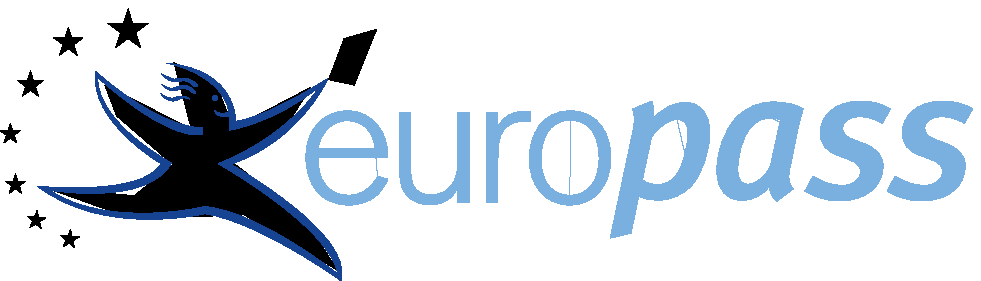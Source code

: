 beginfig(1);
% linecap := butt;
% linejoin := mitered;

%drawoptions (withcolor (0.976471,0.654902,0.050980));
%drawoptions (withcolor (250/255,180/255,0/255));

%drawoptions (withcolor (1.000000,0.949020,0.000000));
%drawoptions (withcolor (255/255,233/255,0/255));

% star 1
%fill (24.398399,16.234400)--(21.835899,16.484400)--(23.781300,14.722700)--(22.722700,12.332000)--(24.937500,13.648400)--(26.859400,11.929700)--(26.292999,14.476600)--(28.519501,15.835900)--(25.941401,16.085899)--(25.414101,18.570299)--cycle;
%fill (24.398399,16.234400)--(21.835899,16.484400)--(23.781300,14.722700)--(22.722700,12.332000)--(24.937500,13.648400)--(26.859400,11.929700)--(26.292999,14.476600)--(28.519501,15.835900)--(25.941401,16.085899)--(25.414101,18.570299)--cycle withshademethod "linear" withshadevector (0,1) withshadecolors ((1.000000,0.949020,0.000000),(0.976471,0.654902,0.050980));
fill (24.398399,16.234400)--(21.835899,16.484400)--(23.781300,14.722700)--(22.722700,12.332000)--(24.937500,13.648400)--(26.859400,11.929700)--(26.292999,14.476600)--(28.519501,15.835900)--(25.941401,16.085899)--(25.414101,18.570299)--cycle withshademethod "linear" withshadevector (0,1) withshadecolors ((255/255,233/255,0/255),(250/255,180/255,0/255));

% star 2
%fill (12.371100,23.089800)--(9.804690,23.343800)--(11.753900,21.582001)--(10.691400,19.187500)--(12.910200,20.511700)--(14.828100,18.789101)--(14.269500,21.335899)--(16.496099,22.691401)--(13.914100,22.941401)--(13.382800,25.421900)--cycle;
%fill (12.371100,23.089800)--(9.804690,23.343800)--(11.753900,21.582001)--(10.691400,19.187500)--(12.910200,20.511700)--(14.828100,18.789101)--(14.269500,21.335899)--(16.496099,22.691401)--(13.914100,22.941401)--(13.382800,25.421900)--cycle withshademethod "linear" withshadevector (0,1) withshadecolors ((1.000000,0.949020,0.000000),(0.976471,0.654902,0.050980));
fill (12.371100,23.089800)--(9.804690,23.343800)--(11.753900,21.582001)--(10.691400,19.187500)--(12.910200,20.511700)--(14.828100,18.789101)--(14.269500,21.335899)--(16.496099,22.691401)--(13.914100,22.941401)--(13.382800,25.421900)--cycle withshademethod "linear" withshadevector (0,1) withshadecolors ((255/255,233/255,0/255),(250/255,180/255,0/255));

% star 3
%fill (4.703130,35.949200)--(1.859380,35.949200)--(4.171880,34.230499)--(3.277340,31.503901)--(5.558590,33.183601)--(7.847660,31.503901)--(6.957030,34.230499)--(9.246090,35.949200)--(6.398440,35.949200)--(5.558590,38.613300)--cycle;
%fill (4.703130,35.949200)--(1.859380,35.949200)--(4.171880,34.230499)--(3.277340,31.503901)--(5.558590,33.183601)--(7.847660,31.503901)--(6.957030,34.230499)--(9.246090,35.949200)--(6.398440,35.949200)--(5.558590,38.613300)--cycle withshademethod "linear" withshadevector (0,1) withshadecolors ((1.000000,0.949020,0.000000),(0.976471,0.654902,0.050980));
fill (4.703130,35.949200)--(1.859380,35.949200)--(4.171880,34.230499)--(3.277340,31.503901)--(5.558590,33.183601)--(7.847660,31.503901)--(6.957030,34.230499)--(9.246090,35.949200)--(6.398440,35.949200)--(5.558590,38.613300)--cycle withshademethod "linear" withshadevector (0,1) withshadecolors ((255/255,233/255,0/255),(250/255,180/255,0/255));

% star 4
%fill (2.839840,54.164101)--(0.000000,54.164101)--(2.320310,52.441399)--(1.414060,49.714802)--(3.707030,51.398399)--(5.988280,49.714802)--(5.093750,52.441399)--(7.394530,54.164101)--(4.539060,54.164101)--(3.707030,56.832001)--cycle;
%fill (2.839840,54.164101)--(0.000000,54.164101)--(2.320310,52.441399)--(1.414060,49.714802)--(3.707030,51.398399)--(5.988280,49.714802)--(5.093750,52.441399)--(7.394530,54.164101)--(4.539060,54.164101)--(3.707030,56.832001)--cycle withshademethod "linear" withshadevector (0,1) withshadecolors ((1.000000,0.949020,0.000000),(0.976471,0.654902,0.050980));
fill (2.839840,54.164101)--(0.000000,54.164101)--(2.320310,52.441399)--(1.414060,49.714802)--(3.707030,51.398399)--(5.988280,49.714802)--(5.093750,52.441399)--(7.394530,54.164101)--(4.539060,54.164101)--(3.707030,56.832001)--cycle withshademethod "linear" withshadevector (0,1) withshadecolors ((255/255,233/255,0/255),(250/255,180/255,0/255));

% star 5
%fill (9.863280,72.210899)--(6.242190,72.210899)--(9.195310,70.015602)--(8.050780,66.535202)--(10.960900,68.679703)--(13.867200,66.535202)--(12.742200,70.015602)--(15.664100,72.210899)--(12.035200,72.210899)--(10.960900,75.605499)--cycle;
%fill (9.863280,72.210899)--(6.242190,72.210899)--(9.195310,70.015602)--(8.050780,66.535202)--(10.960900,68.679703)--(13.867200,66.535202)--(12.742200,70.015602)--(15.664100,72.210899)--(12.035200,72.210899)--(10.960900,75.605499)--cycle withshademethod "linear" withshadevector (0,1) withshadecolors ((1.000000,0.949020,0.000000),(0.976471,0.654902,0.050980));
fill (9.863280,72.210899)--(6.242190,72.210899)--(9.195310,70.015602)--(8.050780,66.535202)--(10.960900,68.679703)--(13.867200,66.535202)--(12.742200,70.015602)--(15.664100,72.210899)--(12.035200,72.210899)--(10.960900,75.605499)--cycle withshademethod "linear" withshadevector (0,1) withshadecolors ((255/255,233/255,0/255),(250/255,180/255,0/255));

% star 6
%fill (23.398399,87.488297)--(19.417999,87.488297)--(22.664101,85.074203)--(21.394501,81.242203)--(24.609400,83.601601)--(27.816401,81.242203)--(26.562500,85.074203)--(29.792999,87.488297)--(25.792999,87.488297)--(24.609400,91.230499)--cycle;
%fill (23.398399,87.488297)--(19.417999,87.488297)--(22.664101,85.074203)--(21.394501,81.242203)--(24.609400,83.601601)--(27.816401,81.242203)--(26.562500,85.074203)--(29.792999,87.488297)--(25.792999,87.488297)--(24.609400,91.230499)--cycle withshademethod "linear" withshadevector (0,1) withshadecolors ((1.000000,0.949020,0.000000),(0.976471,0.654902,0.050980));
fill (23.398399,87.488297)--(19.417999,87.488297)--(22.664101,85.074203)--(21.394501,81.242203)--(24.609400,83.601601)--(27.816401,81.242203)--(26.562500,85.074203)--(29.792999,87.488297)--(25.792999,87.488297)--(24.609400,91.230499)--cycle withshademethod "linear" withshadevector (0,1) withshadecolors ((255/255,233/255,0/255),(250/255,180/255,0/255));

% star 7
%fill (44.417999,92.777298)--(38.851601,92.777298)--(43.386700,89.398399)--(41.625000,84.042999)--(46.105499,87.343803)--(50.589802,84.042999)--(48.843800,89.398399)--(53.343800,92.777298)--(47.757801,92.777298)--(46.105499,98.000000)--cycle;
%fill (44.417999,92.777298)--(38.851601,92.777298)--(43.386700,89.398399)--(41.625000,84.042999)--(46.105499,87.343803)--(50.589802,84.042999)--(48.843800,89.398399)--(53.343800,92.777298)--(47.757801,92.777298)--(46.105499,98.000000)--cycle withshademethod "linear" withshadevector (0,1) withshadecolors ((1.000000,0.949020,0.000000),(0.976471,0.654902,0.050980));
fill (44.417999,92.777298)--(38.851601,92.777298)--(43.386700,89.398399)--(41.625000,84.042999)--(46.105499,87.343803)--(50.589802,84.042999)--(48.843800,89.398399)--(53.343800,92.777298)--(47.757801,92.777298)--(46.105499,98.000000)--cycle withshademethod "linear" withshadevector (0,1) withshadecolors ((255/255,233/255,0/255),(250/255,180/255,0/255));

% man
%fill (68.863297,54.804699)--(37.750000,70.468803)--(41.960899,59.464802)--(62.265598,41.875000)--(48.347698,30.726601)--(16.683599,33.507801)--(47.625000,22.414101)--(87.992203,23.800800)--(121.476997,3.890630)--(109.198997,23.089800)--(83.890602,42.558601)--(100.171997,51.191399)--(111.855003,69.714798)--(84.140602,55.187500)--(77.972702,70.105499)--(62.617199,78.640602)--cycle;
%fill (68.863297,54.804699)--(37.750000,70.468803)--(41.960899,59.464802)--(62.265598,41.875000)--(48.347698,30.726601)--(16.683599,33.507801)--(47.625000,22.414101)--(87.992203,23.800800)--(121.476997,3.890630)--(109.198997,23.089800)--(83.890602,42.558601)--(100.171997,51.191399)--(111.855003,69.714798)--(84.140602,55.187500)--(77.972702,70.105499)--(62.617199,78.640602)--cycle withshademethod "linear" withshadevector (0,1.25) withshadecolors ((1.000000,0.949020,0.000000),(0.976471,0.654902,0.050980));
fill (68.863297,54.804699)--(37.750000,70.468803)--(41.960899,59.464802)--(62.265598,41.875000)--(48.347698,30.726601)--(16.683599,33.507801)--(47.625000,22.414101)--(87.992203,23.800800)--(121.476997,3.890630)--(109.198997,23.089800)--(83.890602,42.558601)--(100.171997,51.191399)--(111.855003,69.714798)--(84.140602,55.187500)--(77.972702,70.105499)--(62.617199,78.640602)--cycle withshademethod "linear" withshadevector (0,1) withshadecolors ((255/255,233/255,75/255),(255/255,180/255,0/255));

% paper
%fill (123.875000,87.281303)--(118.296997,72.484398)--(127.523003,70.535202)--(135.602005,90.589798)--cycle;
%fill (123.875000,87.281303)--(118.296997,72.484398)--(127.523003,70.535202)--(135.602005,90.589798)--cycle withshademethod "linear" withshadevector (0,1) withshadecolors ((1.000000,0.949020,0.000000),(0.976471,0.654902,0.050980));
fill (123.875000,87.281303)--(118.296997,72.484398)--(127.523003,70.535202)--(135.602005,90.589798)--cycle withshademethod "linear" withshadevector (0,1) withshadecolors ((255/255,233/255,0/255),(250/255,180/255,0/255));

%drawoptions (withcolor (0.000000,0.300000,1.000000));
%drawoptions (withcolor (0.161000,0.294000,0.624000));
drawoptions (withcolor (22/255,68/255,147/255));

% man outline
%fill (72.964798,55.195301)..controls (56.160198,55.328098) and (34.355499,75.546898)..(34.355499,75.546898)..controls (32.027302,57.289101) and (57.972698,42.281300)..(57.972698,42.281300)..controls (51.472698,30.257799) and (13.523400,34.152302)..(13.523400,34.152302)..controls (37.593800,15.468800) and (73.796898,24.234400)..(73.796898,24.234400)..controls (93.707001,21.062500) and (122.703003,0.136719)..(122.703003,0.136719)..controls (127.883003,16.867201) and (83.039101,42.054699)..(83.039101,42.054699)..controls (108.226997,50.464802) and (118.063004,72.914101)..(118.063004,72.914101)..controls (118.063004,72.914101) and (95.785202,58.593800)..(84.765602,57.523399)..controls (84.765602,57.523399) and (85.656303,76.011703)..(59.851601,78.445297)..controls (59.851601,78.445297) and (85.535202,74.039101)..(82.562500,54.300800)..controls (82.562500,54.300800) and (98.371101,56.593800)..(115.085999,69.996101)..controls (115.085999,69.996101) and (104.140999,52.191399)..(78.503899,42.257801)..controls (78.503899,42.257801) and (118.530998,19.789101)..(121.652000,2.511720)..controls (121.652000,2.511720) and (93.503899,24.867201)..(73.785202,26.808599)..controls (73.785202,26.808599) and (39.402302,18.445299)..(17.660200,32.773399)..controls (17.660200,32.773399) and (52.550800,26.359400)..(61.761700,42.488300)..controls (61.761700,42.488300) and (35.066399,56.398399)..(35.136700,73.375000)..controls (35.136700,73.375000) and (59.179699,50.808601)..(72.929703,52.648399)--(72.964798,55.195301)--cycle;
fill (72.964798,55.195301)..controls (56.160198,55.328098) and (34.355499,75.546898)..(34.355499,75.546898)..controls (32.027302,57.289101) and (57.972698,42.281300)..(57.972698,42.281300)..controls (51.472698,30.257799) and (13.523400,34.152302)..(13.523400,34.152302)..controls (37.593800,15.468800) and (73.796898,24.234400)..(73.796898,24.234400)..controls (93.707001,21.062500) and (122.703003,0.136719)..(122.703003,0.136719)..controls (127.883003,16.867201) and (83.039101,42.054699)..(83.039101,42.054699)..controls (108.226997,50.464802) and (118.063004,72.914101)..(118.063004,72.914101)..controls (118.063004,72.914101) and (95.785202,58.593800)..(84.765602,57.523399)..controls (84.765602,57.523399) and (85.656303,76.011703)..(59.851601,78.445297)..controls (59.851601,78.445297) and (85.535202,74.039101)..(82.562500,54.300800)..controls (82.562500,54.300800) and (98.371101,56.593800)..(115.085999,69.996101)..controls (115.085999,69.996101) and (104.140999,52.191399)..(78.503899,42.257801)..controls (78.503899,42.257801) and (118.530998,19.789101)..(121.652000,2.511720)..controls (121.652000,2.511720) and (93.503899,24.867201)..(73.785202,26.808599)..controls (73.785202,26.808599) and (39.402302,18.445299)..(17.660200,32.773399)..controls (17.660200,32.773399) and (52.550800,26.359400)..(61.761700,42.488300)..controls (61.761700,42.488300) and (35.066399,56.398399)..(35.136700,73.375000)..controls (35.136700,73.375000) and (59.179699,50.808601)..(72.929703,52.648399)--cycle;

%drawoptions (withcolor (0.000000,0.300000,1.000000));
%drawoptions (withcolor (0.161000,0.294000,0.624000));
%drawoptions (withcolor (22/255,68/255,147/255));

% paper outline L
%fill (123.598000,87.242203)--(117.085999,72.265602)--(127.527000,70.535202)--(128.324005,72.355499)--(118.585999,72.851601)--(125.921997,88.042999)--cycle;

% paper outline I
%fill (129.449005,76.332001)..controls (129.449005,76.332001) and (129.483994,76.410202)..(129.531006,76.542999)..controls (130.210999,78.363297) and (135.117004,91.429703)..(135.718994,92.042999)..controls (136.378998,92.695297) and (131.684006,80.671898)..(131.246002,79.835899)--cycle;

%drawoptions (withcolor (0.161000,0.294000,0.624000));
drawoptions (withcolor (22/255,68/255,147/255));

% hair top
fill (58.074200,74.539101)..controls (58.074200,74.539101) and (61.625000,72.886703)..(62.507801,72.726601)..controls (63.394501,72.562500) and (65.335899,73.195297)..(67.074203,72.882797)..controls (68.808601,72.562500) and (71.339798,71.187500)..(71.039101,69.882797)--(69.910202,70.027298)..controls (69.910202,70.027298) and (68.703102,71.585899)..(66.902298,71.960899)..controls (65.105499,72.332001) and (63.933601,71.417999)..(62.402302,71.750000)..controls (59.996101,72.257797) and (58.074200,74.539101)..(58.074200,74.539101)--cycle;

% hair middle
fill (69.000000,67.796898)--(70.371101,67.476601)..controls (70.371101,67.476601) and (70.144501,69.617203)..(67.191399,70.250000)..controls (65.132797,70.691399) and (64.152298,70.101601)..(63.328098,69.808601)..controls (62.503899,69.519501) and (61.453098,68.632797)..(58.156300,70.871101)..controls (58.156300,70.871101) and (59.789101,68.273399)..(62.921902,68.578102)..controls (64.890602,68.769501) and (64.406303,69.605499)..(66.980499,69.132797)..controls (69.050797,68.757797) and (69.000000,67.796898)..(69.000000,67.796898)--cycle;

% hair bottom
fill (57.917999,67.453102)..controls (57.917999,67.453102) and (60.464802,65.457001)..(62.343800,65.890602)..controls (64.222702,66.316399) and (66.332001,67.367203)..(68.253899,65.457001)..controls (68.253899,65.457001) and (65.992203,66.500000)..(64.582001,65.492203)..controls (63.335899,64.597702) and (61.472698,64.488297)..(59.855499,65.472702)..controls (58.238300,66.460899) and (57.917999,67.453102)..(57.917999,67.453102)--cycle;

%drawoptions (withcolor (0.000000,0.300000,1.000000));
%drawoptions (withcolor (0.161000,0.294000,0.624000));
drawoptions (withcolor (22/255,68/255,147/255));

% eye
fill (78.339798,65.714798)..controls (78.222702,65.214798) and (77.730499,64.902298)..(77.234398,65.015602)..controls (76.734398,65.125000) and (76.414101,65.628899)..(76.531303,66.121101)..controls (76.644501,66.625000) and (77.144501,66.937500)..(77.648399,66.824203)..controls (78.140602,66.707001) and (78.457001,66.210899)..(78.339798,65.714798)--cycle;

% mouth
fill (82.921898,61.292999)..controls (82.328102,60.925800) and (81.515602,60.382801)..(80.628899,60.375000)..controls (79.050797,60.355499) and (77.718803,60.515598)..(77.304703,61.472698)--(77.304703,61.414101)..controls (77.312500,60.160198) and (78.867203,59.160198)..(80.769501,59.183601)..controls (81.601601,59.187500) and (82.359398,59.394501)..(82.949203,59.726601)--cycle;

%drawoptions (withcolor (0.027000,0.293000,1.000000));
%drawoptions (withcolor (1.000000,1.000000,1.000000));
drawoptions (withcolor (255/255,255/255,255/255));

% hair top inverse
%fill (58.074200,74.539101)..controls (58.074200,74.539101) and (61.625000,72.886703)..(62.507801,72.726601)..controls (63.394501,72.562500) and (65.335899,73.195297)..(67.074203,72.882797)..controls (68.808601,72.562500) and (71.339798,71.187500)..(71.039101,69.882797)--(69.910202,70.027298)..controls (69.910202,70.027298) and (68.703102,71.585899)..(66.902298,71.960899)..controls (65.105499,72.332001) and (63.933601,71.417999)..(62.402302,71.750000)..controls (59.996101,72.257797) and (58.074200,74.539101)..(58.074200,74.539101)--cycle;

% hair middle inverse
%fill (69.000000,67.796898)--(70.371101,67.476601)..controls (70.371101,67.476601) and (70.144501,69.617203)..(67.191399,70.250000)..controls (65.132797,70.691399) and (64.152298,70.101601)..(63.328098,69.808601)..controls (62.503899,69.519501) and (61.453098,68.632797)..(58.156300,70.871101)..controls (58.156300,70.871101) and (59.789101,68.273399)..(62.921902,68.578102)..controls (64.890602,68.769501) and (64.406303,69.605499)..(66.980499,69.132797)..controls (69.050797,68.757797) and (69.000000,67.796898)..(69.000000,67.796898)--cycle;

% hair bottom inverse
%fill (57.917999,67.453102)..controls (57.917999,67.453102) and (60.464802,65.457001)..(62.343800,65.890602)..controls (64.222702,66.316399) and (66.332001,67.367203)..(68.253899,65.457001)..controls (68.253899,65.457001) and (65.992203,66.500000)..(64.582001,65.492203)..controls (63.335899,64.597702) and (61.472698,64.488297)..(59.855499,65.472702)..controls (58.238300,66.460899) and (57.917999,67.453102)..(57.917999,67.453102)--cycle;

% eye inverse
%fill (78.339798,65.714798)..controls (78.222702,65.214798) and (77.730499,64.902298)..(77.234398,65.015602)..controls (76.734398,65.125000) and (76.414101,65.628899)..(76.531303,66.121101)..controls (76.644501,66.625000) and (77.144501,66.937500)..(77.648399,66.824203)..controls (78.140602,66.707001) and (78.457001,66.210899)..(78.339798,65.714798)--cycle;

% mouth inverse
%fill (82.921898,61.292999)..controls (82.328102,60.925800) and (81.515602,60.382801)..(80.628899,60.375000)..controls (79.050797,60.355499) and (77.718803,60.515598)..(77.304703,61.472698)--(77.304703,61.414101)..controls (77.312500,60.160198) and (78.867203,59.160198)..(80.769501,59.183601)..controls (81.601601,59.187500) and (82.359398,59.394501)..(82.949203,59.726601)--(82.921898,61.292999)--cycle;

% paper outline L inverse
%fill (123.598000,87.242203)--(117.085999,72.265602)--(127.527000,70.535202)--(128.324005,72.355499)--(118.585999,72.851601)--(125.921997,88.042999)--cycle;

% paper outline I inverse
%fill (129.449005,76.332001)..controls (129.449005,76.332001) and (129.483994,76.410202)..(129.531006,76.542999)..controls (130.210999,78.363297) and (135.117004,91.429703)..(135.718994,92.042999)..controls (136.378998,92.695297) and (131.684006,80.671898)..(131.246002,79.835899)--cycle;

%drawoptions (withcolor (0.500000,0.850000,0.950000));
%drawoptions (withcolor (0.467000,0.643000,0.859000));
drawoptions (withcolor (122/255,176/255,224/255));

% e
%fill (134.718994,47.261700)..controls (134.382996,50.074200) and (133.522995,52.816399)..(131.375000,54.824200)..controls (130.042999,56.023399) and (127.898003,57.230499)..(124.758003,57.230499)..controls (119.273003,57.230499) and (115.258003,53.351601)..(114.523003,47.261700)--(134.718994,47.261700)--(139.203003,36.562500)..controls (138.742004,35.425800) and (137.867004,33.621101)..(136.199005,31.746099)..controls (135.253998,30.738300) and (132.179993,27.332001)..(125.289001,27.332001)..controls (114.730003,27.332001) and (110.105003,35.425800)..(110.105003,44.320301)..controls (110.105003,54.886700) and (117.070000,60.777302)..(124.823997,60.777302)..controls (134.464996,60.777302) and (139.477005,52.347698)..(139.203003,44.054699)--(114.457001,44.054699)..controls (114.390999,42.382801) and (114.523003,39.906300)..(115.453003,37.425800)..controls (118.000000,30.878901) and (123.957001,30.878901)..(125.289001,30.878901)..controls (128.770004,30.878901) and (132.789001,32.078098)..(135.526993,37.570301)--(139.203003,36.562500)--cycle;
fill (135.085999,47.558601)..controls (134.742004,50.410198) and (133.867004,53.195301)..(131.690994,55.226601)..controls (130.335999,56.449200) and (128.160004,57.671902)..(124.973000,57.671902)..controls (119.410004,57.671902) and (115.335999,53.734402)..(114.585999,47.558601)--(135.085999,47.558601)--(135.897995,37.718800)--(139.632996,36.699200)..controls (139.164001,35.542999) and (138.276993,33.710899)..(136.582001,31.808599)..controls (135.625000,30.789101) and (132.507996,27.332001)..(125.515999,27.332001)..controls (114.801003,27.332001) and (110.105003,35.542999)..(110.105003,44.570301)..controls (110.105003,55.296902) and (117.167999,61.269501)..(125.046997,61.269501)..controls (134.820007,61.269501) and (139.914001,52.718800)..(139.632996,44.300800)--(114.523003,44.300800)..controls (114.457001,42.605499) and (114.585999,40.089802)..(115.530998,37.578098)..controls (118.121002,30.925800) and (124.155998,30.925800)..(125.515999,30.925800)..controls (129.046997,30.925800) and (133.125000,32.148399)..(135.897995,37.718800)--cycle;

% u
%fill (167.992004,28.132799)--(164.046997,28.132799)--(164.046997,33.882801)..controls (163.772995,33.214802) and (163.304993,32.148399)..(162.440994,31.007799)..controls (159.968994,27.933599) and (156.483994,27.394501)..(153.938004,27.394501)..controls (147.789001,27.394501) and (145.184006,31.277300)..(144.382996,33.285198)..controls (143.304993,35.761700) and (143.238007,39.039101)..(143.238007,44.386700)--(143.238007,60.039101)--(147.188004,60.039101)--(147.188004,43.515598)..controls (147.257996,36.562500) and (147.257996,31.007799)..(154.414001,31.007799)..controls (156.210999,31.007799) and (158.895004,31.277300)..(161.167999,33.687500)..controls (163.973007,36.632801) and (164.046997,40.042999)..(164.046997,45.992199)--(164.046997,60.039101)--(167.992004,60.039101)--(167.992004,28.132799)--cycle;
fill (168.848007,28.140600)--(164.843994,28.140600)--(164.843994,33.984402)..controls (164.570007,33.300800) and (164.098007,32.218800)..(163.214996,31.062500)..controls (160.703003,27.941401) and (157.167999,27.394501)..(154.585999,27.394501)..controls (148.343994,27.394501) and (145.699005,31.335899)..(144.882996,33.371101)..controls (143.796997,35.882801) and (143.729996,39.210899)..(143.729996,44.636700)--(143.729996,60.519501)--(147.738007,60.519501)--(147.738007,43.761700)..controls (147.800995,36.699200) and (147.800995,31.062500)..(155.070007,31.062500)..controls (156.891006,31.062500) and (159.617004,31.335899)..(161.917999,33.777302)..controls (164.770004,36.769501) and (164.843994,40.230499)..(164.843994,46.273399)--(164.843994,60.519501)--(168.848007,60.519501)--cycle;

% r
%fill (178.233994,28.132799)--(174.363007,28.132799)--(174.363007,60.039101)--(178.233994,60.039101)--(178.233994,54.957001)..controls (180.246002,59.171902) and (183.593994,60.574200)..(187.539001,60.574200)..controls (188.477005,60.574200) and (188.940994,60.511700)..(189.742004,60.375000)--(189.742004,56.832001)..controls (188.539001,57.031300) and (188.406006,57.031300)..(187.343994,57.031300)..controls (186.270004,57.031300) and (183.121002,56.960899)..(180.776993,54.488300)..controls (178.309006,51.742199) and (178.309006,48.468800)..(178.233994,41.914101)--(178.233994,28.132799)--cycle;
fill (179.238007,28.140600)--(175.313004,28.140600)--(175.313004,60.519501)--(179.238007,60.519501)--(179.238007,55.363300)..controls (181.285004,59.640598) and (184.675995,61.062500)..(188.684006,61.062500)..controls (189.636993,61.062500) and (190.104996,61.000000)..(190.921997,60.863300)--(190.921997,57.269501)..controls (189.699005,57.468800) and (189.563004,57.468800)..(188.479996,57.468800)..controls (187.395004,57.468800) and (184.203003,57.402302)..(181.828003,54.886700)..controls (179.315994,52.105499) and (179.315994,48.777302)..(179.238007,42.128899)--cycle;

% o
%fill (203.949005,57.429699)..controls (201.132996,57.429699) and (198.395004,56.292999)..(196.589996,54.156300)..controls (193.843994,50.941399) and (193.582001,46.195301)..(193.582001,43.582001)..controls (193.582001,34.488300) and (198.257996,30.812500)..(203.750000,30.812500)..controls (210.766006,30.812500) and (214.046997,36.363300)..(214.108994,43.781300)..controls (214.108994,45.589802) and (214.242004,57.429699)..(203.949005,57.429699)--(203.750000,27.332001)..controls (194.449005,27.332001) and (189.363007,34.691399)..(189.363007,43.652302)..controls (189.363007,51.945301) and (193.582001,60.777302)..(203.878998,60.777302)..controls (213.983994,60.777302) and (218.261993,52.480499)..(218.328003,44.257801)..controls (218.386993,34.558601) and (212.776993,27.332001)..(203.750000,27.332001)--cycle;
fill (205.335999,57.875000)..controls (202.479996,57.875000) and (199.703003,56.722698)..(197.871002,54.550800)..controls (195.082001,51.289101) and (194.820007,46.472698)..(194.820007,43.828098)..controls (194.820007,34.593800) and (199.563004,30.863300)..(205.132996,30.863300)..controls (212.253998,30.863300) and (215.582001,36.496101)..(215.645004,44.027302)..controls (215.645004,45.863300) and (215.785004,57.875000)..(205.335999,57.875000)--(205.132996,27.332001)..controls (195.699005,27.332001) and (190.531006,34.800800)..(190.531006,43.890598)..controls (190.531006,52.308601) and (194.820007,61.269501)..(205.261993,61.269501)..controls (215.516006,61.269501) and (219.863007,52.851601)..(219.921997,44.503899)..controls (219.988007,34.664101) and (214.292999,27.332001)..(205.132996,27.332001)--cycle;

% p
fill (243.738007,58.113300)..controls (241.070007,58.113300) and (237.585999,56.105499)..(234.574005,51.824200)--(231.296997,36.441399)..controls (232.375000,35.367199) and (234.647995,34.703098)..(236.848007,34.703098)..controls (239.867004,34.703098) and (242.210999,36.371101)..(243.542999,38.312500)..controls (246.082001,42.062500) and (247.621002,48.746101)..(247.621002,53.027302)..controls (247.621002,56.570301) and (246.479996,58.113300)..(243.738007,58.113300)--(249.164001,34.570301)..controls (246.020004,31.085899) and (241.602005,29.082001)..(237.253998,29.082001)..controls (234.242004,29.082001) and (231.636993,29.546900)..(229.897995,30.550800)..controls (229.897995,30.218800) and (229.565994,28.546900)..(229.367004,27.609400)--(227.156006,17.175800)--(219.664001,15.433600)--(227.753998,53.562500)..controls (228.625000,57.640598) and (228.421997,59.781300)..(227.753998,61.921902)--(234.574005,64.734398)..controls (235.250000,63.390598) and (235.647995,60.917999)..(235.315994,58.582001)..controls (238.257996,62.125000) and (242.671997,64.332001)..(246.688004,64.332001)..controls (252.440994,64.332001) and (255.578003,60.050800)..(255.578003,53.296902)..controls (255.578003,47.273399) and (252.977005,38.843800)..(249.164001,34.570301)--cycle;

% a
fill (277.800995,58.648399)..controls (274.789001,58.648399) and (272.648010,57.976601)..(270.039001,54.902302)..controls (267.031006,51.285198) and (265.628998,44.738300)..(265.628998,39.984402)..controls (265.628998,36.304699) and (266.832001,34.902302)..(269.304993,34.902302)..controls (272.386993,34.902302) and (275.792999,37.976601)..(277.328003,41.386700)--(280.945007,57.976601)..controls (280.273010,58.378899) and (278.929993,58.648399)..(277.800995,58.648399)--(287.164001,54.164101)--(284.421997,40.785198)..controls (283.550995,36.707001) and (283.957001,34.964802)..(285.625000,33.160198)--(279.601990,28.679701)..controls (277.800995,30.156300) and (277.062988,32.023399)..(277.062988,34.226601)..controls (274.652008,30.953100) and (271.238007,29.015600)..(266.890991,29.015600)..controls (261.605011,29.015600) and (258.070007,32.558601)..(258.070007,39.781300)..controls (258.070007,47.273399) and (260.875000,54.496101)..(265.218994,58.980499)..controls (268.832001,62.656300) and (273.242004,64.460899)..(278.664001,64.460899)..controls (282.542999,64.460899) and (286.496002,63.664101)..(289.171997,61.921902)..controls (288.566010,60.050800) and (287.628998,56.570301)..(287.164001,54.164101)--cycle;

% s
%fill (317.664001,56.769501)..controls (314.859009,58.378899) and (312.242004,59.113300)..(309.570007,59.113300)..controls (306.027008,59.113300) and (303.414001,57.773399)..(303.414001,54.968800)..controls (303.414001,53.160198) and (304.355011,52.023399)..(307.027008,51.019501)--(311.031006,49.484402)..controls (315.187988,47.878899) and (317.929993,45.468800)..(317.929993,41.453098)..controls (317.929993,34.503899) and (312.242004,28.808599)..(302.269989,28.808599)..controls (297.593994,28.808599) and (293.246002,30.156300)..(289.769989,32.359402)--(292.707001,37.781300)..controls (295.527008,35.835899) and (299.468994,34.429699)..(303.285004,34.429699)..controls (306.960999,34.429699) and (309.773010,36.503899)..(309.773010,39.316399)..controls (309.773010,41.453098) and (308.562988,42.523399)..(305.488007,43.730499)--(301.609009,45.199200)..controls (297.593994,46.742199) and (295.257996,49.078098)..(295.257996,53.296902)..controls (295.257996,59.179699) and (300.140991,64.796898)..(310.035004,64.796898)..controls (314.050995,64.796898) and (317.929993,63.597698)..(320.605011,61.921902)--(317.664001,56.769501)--cycle;
fill (317.664001,56.769501)..controls (314.859009,58.378899) and (312.242004,59.113300)..(309.570007,59.113300)..controls (306.027008,59.113300) and (303.414001,57.773399)..(303.414001,54.968800)..controls (303.414001,53.160198) and (304.355011,52.023399)..(307.027008,51.019501)--(311.031006,49.484402)..controls (315.187988,47.878899) and (317.929993,45.468800)..(317.929993,41.453098)..controls (317.929993,34.503899) and (312.242004,28.808599)..(302.269989,28.808599)..controls (297.593994,28.808599) and (293.246002,30.156300)..(289.769989,32.359402)--(292.707001,37.781300)..controls (295.527008,35.835899) and (299.468994,34.429699)..(303.285004,34.429699)..controls (306.960999,34.429699) and (309.773010,36.503899)..(309.773010,39.316399)..controls (309.773010,41.453098) and (308.562988,42.523399)..(305.488007,43.730499)--(301.609009,45.199200)..controls (297.593994,46.742199) and (295.257996,49.078098)..(295.257996,53.296902)..controls (295.257996,59.179699) and (300.140991,64.796898)..(310.035004,64.796898)..controls (314.050995,64.796898) and (317.929993,63.597698)..(320.605011,61.921902)--cycle;

% s
%fill (347.230011,56.769501)..controls (344.421997,58.378899) and (341.820007,59.113300)..(339.144989,59.113300)..controls (335.597992,59.113300) and (332.980011,57.773399)..(332.980011,54.968800)..controls (332.980011,53.160198) and (333.925995,52.023399)..(336.601990,51.019501)--(340.613007,49.484402)..controls (344.757996,47.878899) and (347.503998,45.468800)..(347.503998,41.453098)..controls (347.503998,34.503899) and (341.820007,28.808599)..(331.855011,28.808599)..controls (327.164001,28.808599) and (322.816010,30.156300)..(319.335999,32.359402)--(322.277008,37.781300)..controls (325.089996,35.835899) and (329.039001,34.429699)..(332.851990,34.429699)..controls (336.531006,34.429699) and (339.339996,36.503899)..(339.339996,39.316399)..controls (339.339996,41.453098) and (338.136993,42.523399)..(335.058990,43.730499)--(331.183990,45.199200)..controls (327.164001,46.742199) and (324.824005,49.078098)..(324.824005,53.296902)..controls (324.824005,59.179699) and (329.707001,64.796898)..(339.609009,64.796898)..controls (343.625000,64.796898) and (347.503998,63.597698)..(350.175995,61.921902)--(347.230011,56.769501)--cycle;
fill (347.230011,56.769501)..controls (344.421997,58.378899) and (341.820007,59.113300)..(339.144989,59.113300)..controls (335.597992,59.113300) and (332.980011,57.773399)..(332.980011,54.968800)..controls (332.980011,53.160198) and (333.925995,52.023399)..(336.601990,51.019501)--(340.613007,49.484402)..controls (344.757996,47.878899) and (347.503998,45.468800)..(347.503998,41.453098)..controls (347.503998,34.503899) and (341.820007,28.808599)..(331.855011,28.808599)..controls (327.164001,28.808599) and (322.816010,30.156300)..(319.335999,32.359402)--(322.277008,37.781300)..controls (325.089996,35.835899) and (329.039001,34.429699)..(332.851990,34.429699)..controls (336.531006,34.429699) and (339.339996,36.503899)..(339.339996,39.316399)..controls (339.339996,41.453098) and (338.136993,42.523399)..(335.058990,43.730499)--(331.183990,45.199200)..controls (327.164001,46.742199) and (324.824005,49.078098)..(324.824005,53.296902)..controls (324.824005,59.179699) and (329.707001,64.796898)..(339.609009,64.796898)..controls (343.625000,64.796898) and (347.503998,63.597698)..(350.175995,61.921902)--cycle;

%fill (233.839996,37.949200)..controls (233.858994,37.898399) and (233.895004,37.855499)..(233.964996,37.832001)..controls (233.940994,37.914101) and (233.895004,37.945301)..(233.839996,37.949200)--cycle;

endfig;
